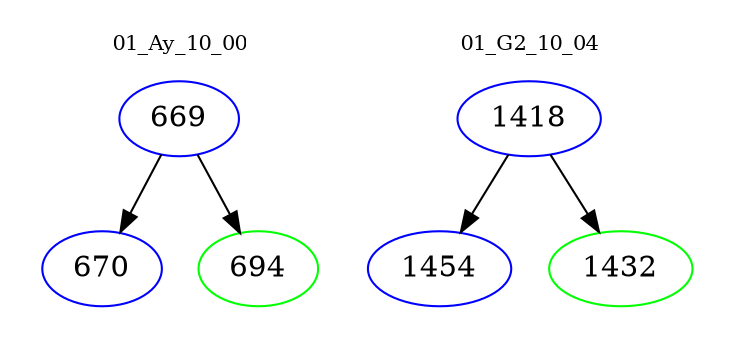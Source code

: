 digraph{
subgraph cluster_0 {
color = white
label = "01_Ay_10_00";
fontsize=10;
T0_669 [label="669", color="blue"]
T0_669 -> T0_670 [color="black"]
T0_670 [label="670", color="blue"]
T0_669 -> T0_694 [color="black"]
T0_694 [label="694", color="green"]
}
subgraph cluster_1 {
color = white
label = "01_G2_10_04";
fontsize=10;
T1_1418 [label="1418", color="blue"]
T1_1418 -> T1_1454 [color="black"]
T1_1454 [label="1454", color="blue"]
T1_1418 -> T1_1432 [color="black"]
T1_1432 [label="1432", color="green"]
}
}
